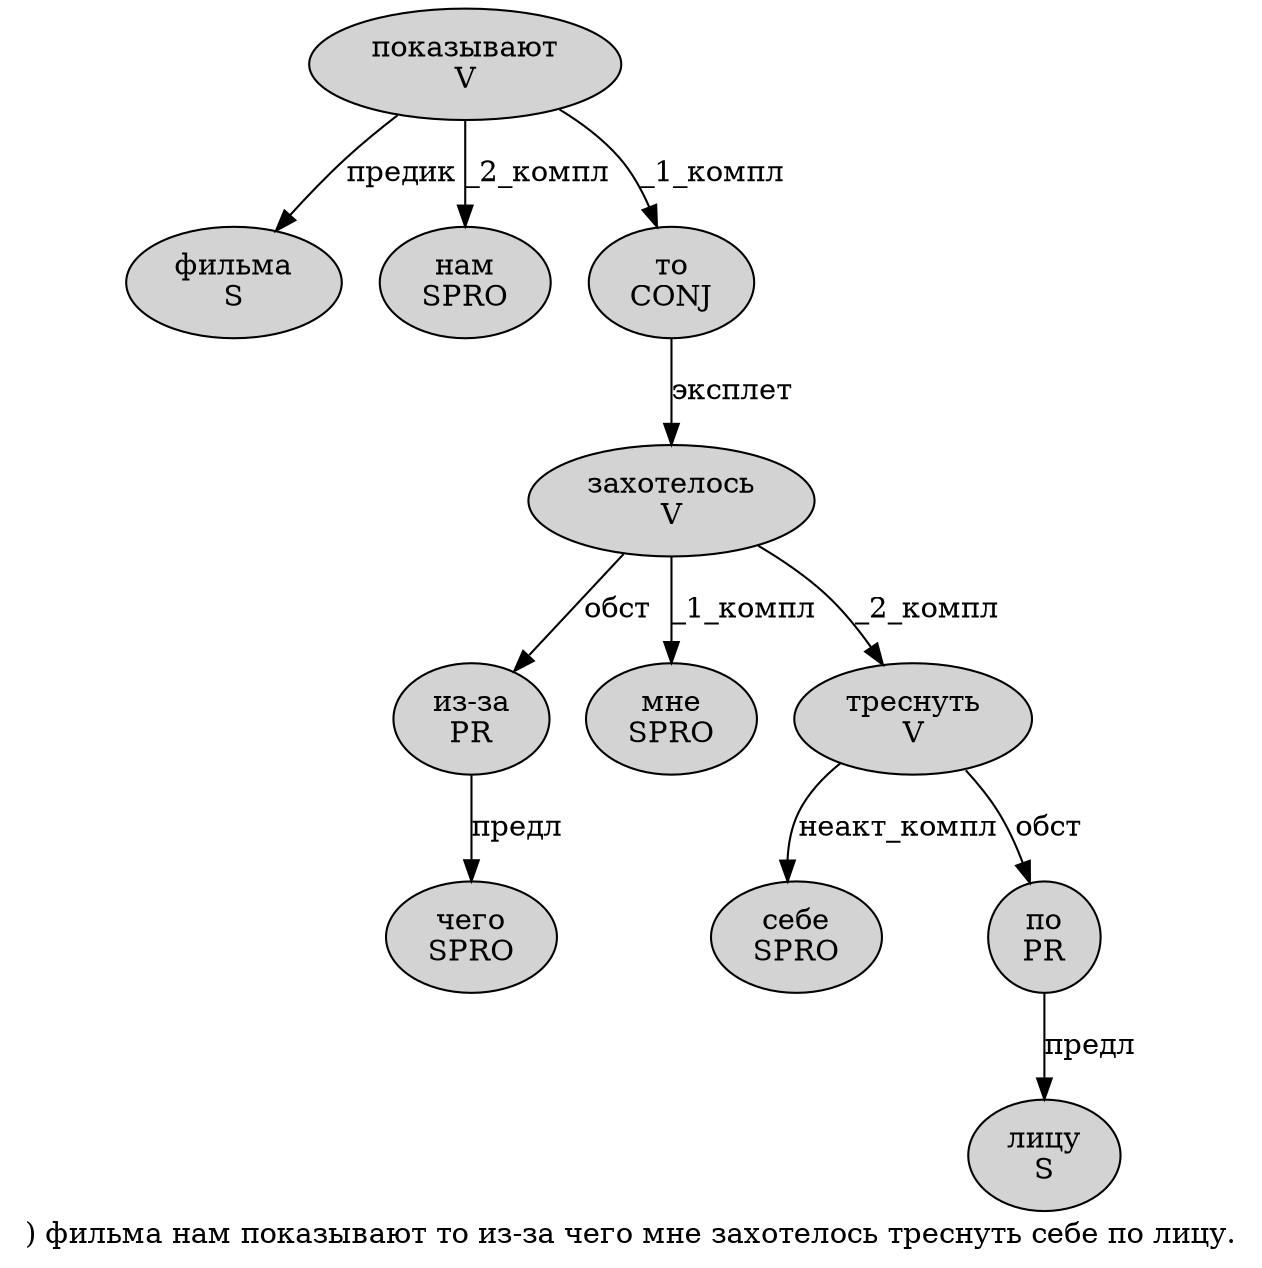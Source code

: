 digraph SENTENCE_4731 {
	graph [label=") фильма нам показывают то из-за чего мне захотелось треснуть себе по лицу."]
	node [style=filled]
		1 [label="фильма
S" color="" fillcolor=lightgray penwidth=1 shape=ellipse]
		2 [label="нам
SPRO" color="" fillcolor=lightgray penwidth=1 shape=ellipse]
		3 [label="показывают
V" color="" fillcolor=lightgray penwidth=1 shape=ellipse]
		4 [label="то
CONJ" color="" fillcolor=lightgray penwidth=1 shape=ellipse]
		5 [label="из-за
PR" color="" fillcolor=lightgray penwidth=1 shape=ellipse]
		6 [label="чего
SPRO" color="" fillcolor=lightgray penwidth=1 shape=ellipse]
		7 [label="мне
SPRO" color="" fillcolor=lightgray penwidth=1 shape=ellipse]
		8 [label="захотелось
V" color="" fillcolor=lightgray penwidth=1 shape=ellipse]
		9 [label="треснуть
V" color="" fillcolor=lightgray penwidth=1 shape=ellipse]
		10 [label="себе
SPRO" color="" fillcolor=lightgray penwidth=1 shape=ellipse]
		11 [label="по
PR" color="" fillcolor=lightgray penwidth=1 shape=ellipse]
		12 [label="лицу
S" color="" fillcolor=lightgray penwidth=1 shape=ellipse]
			8 -> 5 [label="обст"]
			8 -> 7 [label="_1_компл"]
			8 -> 9 [label="_2_компл"]
			3 -> 1 [label="предик"]
			3 -> 2 [label="_2_компл"]
			3 -> 4 [label="_1_компл"]
			11 -> 12 [label="предл"]
			9 -> 10 [label="неакт_компл"]
			9 -> 11 [label="обст"]
			5 -> 6 [label="предл"]
			4 -> 8 [label="эксплет"]
}